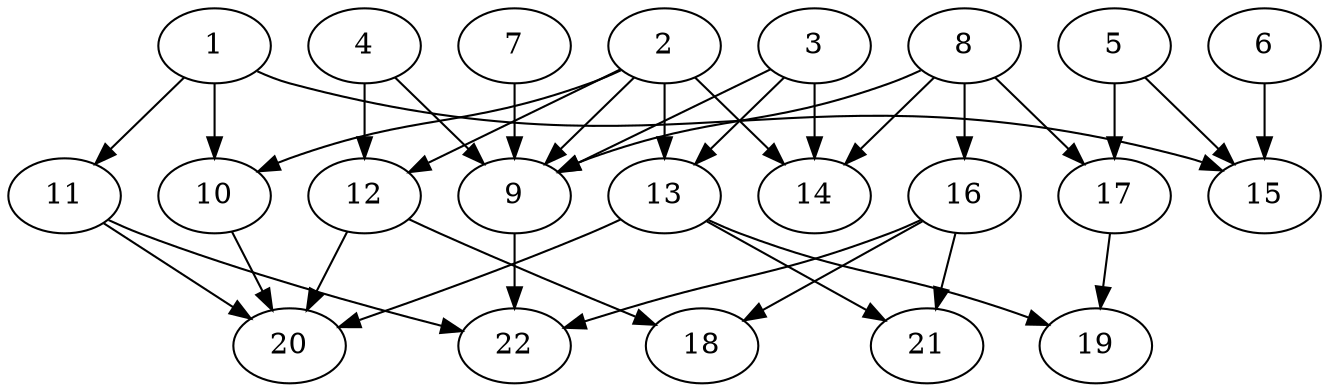 // DAG (tier=2-normal, mode=data, n=22, ccr=0.439, fat=0.636, density=0.581, regular=0.584, jump=0.179, mindata=2097152, maxdata=16777216)
// DAG automatically generated by daggen at Sun Aug 24 16:33:33 2025
// /home/ermia/Project/Environments/daggen/bin/daggen --dot --ccr 0.439 --fat 0.636 --regular 0.584 --density 0.581 --jump 0.179 --mindata 2097152 --maxdata 16777216 -n 22 
digraph G {
  1 [size="22925571403067300", alpha="0.11", expect_size="11462785701533650"]
  1 -> 10 [size ="606219542724608"]
  1 -> 11 [size ="606219542724608"]
  1 -> 15 [size ="606219542724608"]
  2 [size="1131049184965981440", alpha="0.09", expect_size="565524592482990720"]
  2 -> 9 [size ="481724907651072"]
  2 -> 10 [size ="481724907651072"]
  2 -> 12 [size ="481724907651072"]
  2 -> 13 [size ="481724907651072"]
  2 -> 14 [size ="481724907651072"]
  3 [size="431763062875419049984", alpha="0.17", expect_size="215881531437709524992"]
  3 -> 9 [size ="457004325797888"]
  3 -> 13 [size ="457004325797888"]
  3 -> 14 [size ="457004325797888"]
  4 [size="18293069882888332", alpha="0.10", expect_size="9146534941444166"]
  4 -> 9 [size ="316762436403200"]
  4 -> 12 [size ="316762436403200"]
  5 [size="853390471117405", alpha="0.05", expect_size="426695235558702"]
  5 -> 15 [size ="37666200485888"]
  5 -> 17 [size ="37666200485888"]
  6 [size="752320967725335808", alpha="0.08", expect_size="376160483862667904"]
  6 -> 15 [size ="264383724781568"]
  7 [size="582787169096782208", alpha="0.08", expect_size="291393584548391104"]
  7 -> 9 [size ="965804766003200"]
  8 [size="60878583043017488", alpha="0.06", expect_size="30439291521508744"]
  8 -> 9 [size ="1783709346824192"]
  8 -> 14 [size ="1783709346824192"]
  8 -> 16 [size ="1783709346824192"]
  8 -> 17 [size ="1783709346824192"]
  9 [size="4710271148330319872000", alpha="0.08", expect_size="2355135574165159936000"]
  9 -> 22 [size ="2247953167155200"]
  10 [size="18736252077868108", alpha="0.13", expect_size="9368126038934054"]
  10 -> 20 [size ="294984561459200"]
  11 [size="25663858793682536", alpha="0.17", expect_size="12831929396841268"]
  11 -> 20 [size ="874462891212800"]
  11 -> 22 [size ="874462891212800"]
  12 [size="3334467930527116", alpha="0.05", expect_size="1667233965263558"]
  12 -> 18 [size ="293295674621952"]
  12 -> 20 [size ="293295674621952"]
  13 [size="4469524862464554", alpha="0.11", expect_size="2234762431232277"]
  13 -> 19 [size ="372305247076352"]
  13 -> 20 [size ="372305247076352"]
  13 -> 21 [size ="372305247076352"]
  14 [size="886201904330031", alpha="0.13", expect_size="443100952165015"]
  15 [size="94619337490432000000", alpha="0.01", expect_size="47309668745216000000"]
  16 [size="56027155185310864", alpha="0.00", expect_size="28013577592655432"]
  16 -> 18 [size ="40859642888192"]
  16 -> 21 [size ="40859642888192"]
  16 -> 22 [size ="40859642888192"]
  17 [size="2035133592066525440", alpha="0.04", expect_size="1017566796033262720"]
  17 -> 19 [size ="2002381701120000"]
  18 [size="4694414580853021", alpha="0.16", expect_size="2347207290426510"]
  19 [size="26170418890001376", alpha="0.17", expect_size="13085209445000688"]
  20 [size="4529756348093161", alpha="0.15", expect_size="2264878174046580"]
  21 [size="3833987819454616", alpha="0.03", expect_size="1916993909727308"]
  22 [size="2309817526239149162496", alpha="0.19", expect_size="1154908763119574581248"]
}